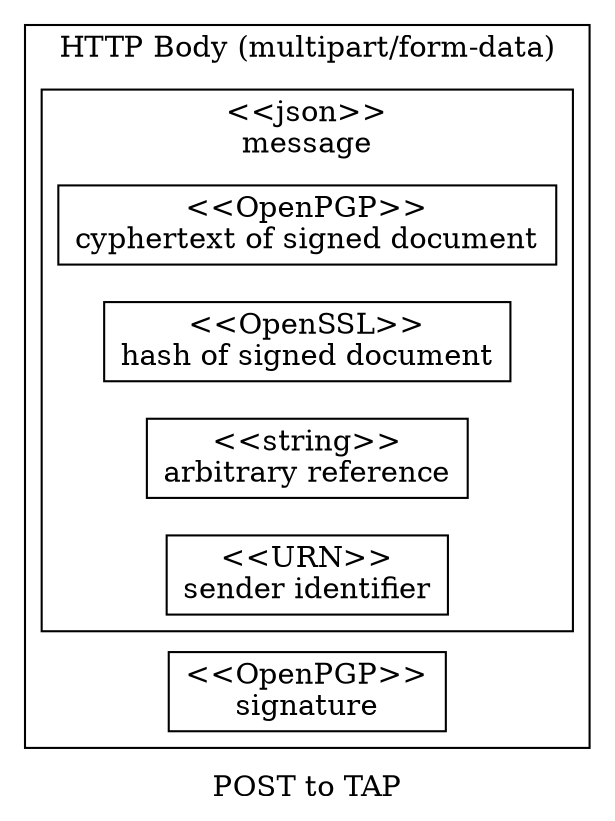 digraph d {
   node [shape=rectangle];
   rankdir=LR;
   label="POST to TAP";
   subgraph cluster_body {
      label="HTTP Body (multipart/form-data)";
      subgraph cluster_msg {
         label="<<json>>\nmessage";
	 gloop [label="<<OpenPGP>>\ncyphertext of signed document"];
	 hash [label="<<OpenSSL>>\nhash of signed document"];
	 reference [label="<<string>>\narbitrary reference"];
	 recipient [label="<<URN>>\nsender identifier"];
      }
      signature [label="<<OpenPGP>>\nsignature"];
   }
}